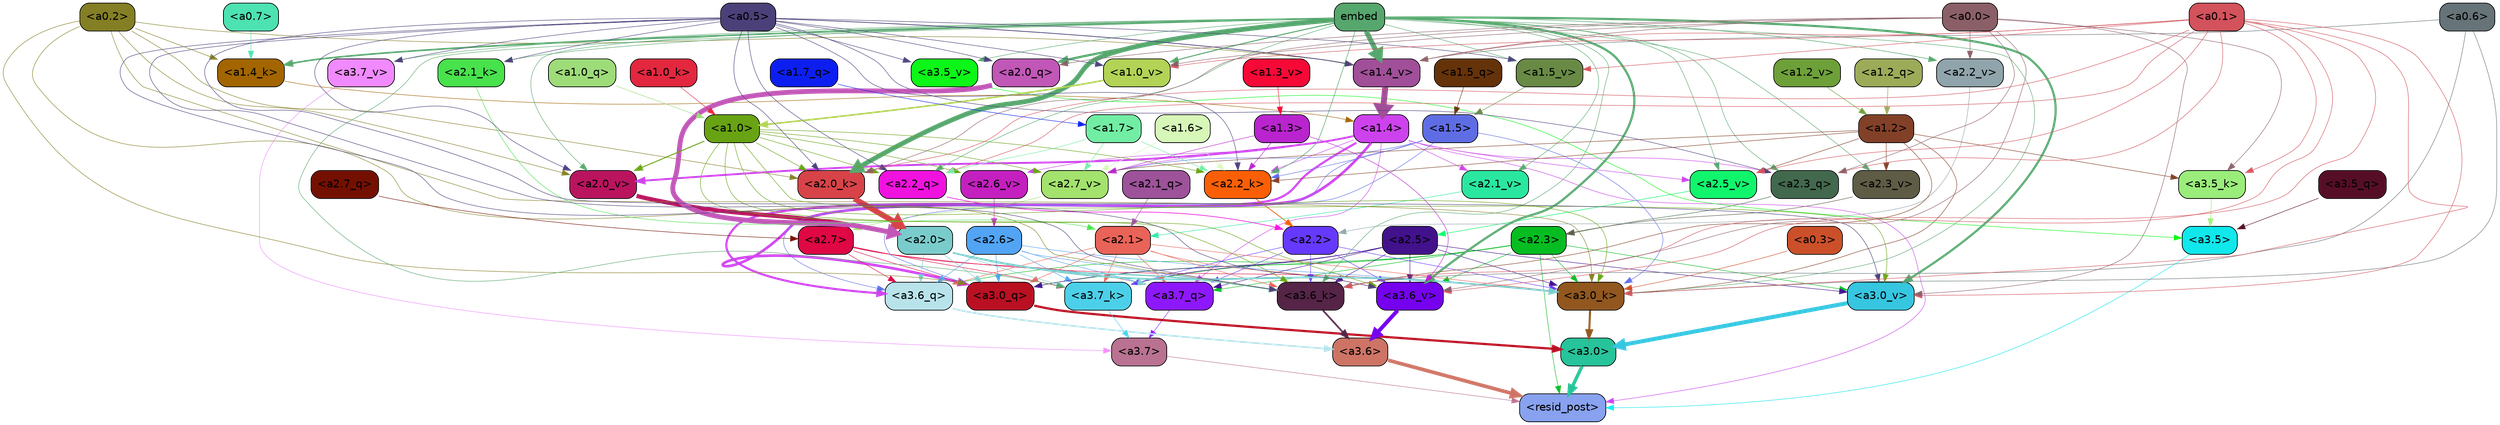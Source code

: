 strict digraph "" {
	graph [bgcolor=transparent,
		layout=dot,
		overlap=false,
		splines=true
	];
	"<a3.7>"	[color=black,
		fillcolor="#b97291",
		fontname=Helvetica,
		shape=box,
		style="filled, rounded"];
	"<resid_post>"	[color=black,
		fillcolor="#88a2ef",
		fontname=Helvetica,
		shape=box,
		style="filled, rounded"];
	"<a3.7>" -> "<resid_post>"	[color="#b97291",
		penwidth=0.6];
	"<a3.6>"	[color=black,
		fillcolor="#cd7465",
		fontname=Helvetica,
		shape=box,
		style="filled, rounded"];
	"<a3.6>" -> "<resid_post>"	[color="#cd7465",
		penwidth=4.646730065345764];
	"<a3.5>"	[color=black,
		fillcolor="#10e8ec",
		fontname=Helvetica,
		shape=box,
		style="filled, rounded"];
	"<a3.5>" -> "<resid_post>"	[color="#10e8ec",
		penwidth=0.6];
	"<a3.0>"	[color=black,
		fillcolor="#27c39a",
		fontname=Helvetica,
		shape=box,
		style="filled, rounded"];
	"<a3.0>" -> "<resid_post>"	[color="#27c39a",
		penwidth=4.323132634162903];
	"<a2.3>"	[color=black,
		fillcolor="#06bd21",
		fontname=Helvetica,
		shape=box,
		style="filled, rounded"];
	"<a2.3>" -> "<resid_post>"	[color="#06bd21",
		penwidth=0.6];
	"<a3.7_q>"	[color=black,
		fillcolor="#8e18fc",
		fontname=Helvetica,
		shape=box,
		style="filled, rounded"];
	"<a2.3>" -> "<a3.7_q>"	[color="#06bd21",
		penwidth=0.6];
	"<a3.6_q>"	[color=black,
		fillcolor="#b9e3eb",
		fontname=Helvetica,
		shape=box,
		style="filled, rounded"];
	"<a2.3>" -> "<a3.6_q>"	[color="#06bd21",
		penwidth=0.6];
	"<a3.0_q>"	[color=black,
		fillcolor="#b91022",
		fontname=Helvetica,
		shape=box,
		style="filled, rounded"];
	"<a2.3>" -> "<a3.0_q>"	[color="#06bd21",
		penwidth=0.6];
	"<a3.7_k>"	[color=black,
		fillcolor="#4cd0ea",
		fontname=Helvetica,
		shape=box,
		style="filled, rounded"];
	"<a2.3>" -> "<a3.7_k>"	[color="#06bd21",
		penwidth=0.6];
	"<a3.0_k>"	[color=black,
		fillcolor="#91571f",
		fontname=Helvetica,
		shape=box,
		style="filled, rounded"];
	"<a2.3>" -> "<a3.0_k>"	[color="#06bd21",
		penwidth=0.6];
	"<a3.6_v>"	[color=black,
		fillcolor="#7501ee",
		fontname=Helvetica,
		shape=box,
		style="filled, rounded"];
	"<a2.3>" -> "<a3.6_v>"	[color="#06bd21",
		penwidth=0.6];
	"<a3.0_v>"	[color=black,
		fillcolor="#36c6e0",
		fontname=Helvetica,
		shape=box,
		style="filled, rounded"];
	"<a2.3>" -> "<a3.0_v>"	[color="#06bd21",
		penwidth=0.6];
	"<a1.4>"	[color=black,
		fillcolor="#cd42ed",
		fontname=Helvetica,
		shape=box,
		style="filled, rounded"];
	"<a1.4>" -> "<resid_post>"	[color="#cd42ed",
		penwidth=0.6];
	"<a1.4>" -> "<a3.7_q>"	[color="#cd42ed",
		penwidth=0.6];
	"<a1.4>" -> "<a3.6_q>"	[color="#cd42ed",
		penwidth=2.700703263282776];
	"<a1.4>" -> "<a3.0_q>"	[color="#cd42ed",
		penwidth=3.34255850315094];
	"<a2.3_q>"	[color=black,
		fillcolor="#42694d",
		fontname=Helvetica,
		shape=box,
		style="filled, rounded"];
	"<a1.4>" -> "<a2.3_q>"	[color="#cd42ed",
		penwidth=0.6];
	"<a2.2_k>"	[color=black,
		fillcolor="#fa5f06",
		fontname=Helvetica,
		shape=box,
		style="filled, rounded"];
	"<a1.4>" -> "<a2.2_k>"	[color="#cd42ed",
		penwidth=0.6];
	"<a2.7_v>"	[color=black,
		fillcolor="#a3e26d",
		fontname=Helvetica,
		shape=box,
		style="filled, rounded"];
	"<a1.4>" -> "<a2.7_v>"	[color="#cd42ed",
		penwidth=0.6];
	"<a2.6_v>"	[color=black,
		fillcolor="#c420bf",
		fontname=Helvetica,
		shape=box,
		style="filled, rounded"];
	"<a1.4>" -> "<a2.6_v>"	[color="#cd42ed",
		penwidth=0.6];
	"<a2.5_v>"	[color=black,
		fillcolor="#11f56d",
		fontname=Helvetica,
		shape=box,
		style="filled, rounded"];
	"<a1.4>" -> "<a2.5_v>"	[color="#cd42ed",
		penwidth=0.6];
	"<a2.1_v>"	[color=black,
		fillcolor="#2ae7a0",
		fontname=Helvetica,
		shape=box,
		style="filled, rounded"];
	"<a1.4>" -> "<a2.1_v>"	[color="#cd42ed",
		penwidth=0.6];
	"<a2.0_v>"	[color=black,
		fillcolor="#ba145f",
		fontname=Helvetica,
		shape=box,
		style="filled, rounded"];
	"<a1.4>" -> "<a2.0_v>"	[color="#cd42ed",
		penwidth=2.387977123260498];
	"<a3.7_q>" -> "<a3.7>"	[color="#8e18fc",
		penwidth=0.6];
	"<a3.6_q>" -> "<a3.6>"	[color="#b9e3eb",
		penwidth=2.03758105635643];
	"<a3.5_q>"	[color=black,
		fillcolor="#560e27",
		fontname=Helvetica,
		shape=box,
		style="filled, rounded"];
	"<a3.5_q>" -> "<a3.5>"	[color="#560e27",
		penwidth=0.6];
	"<a3.0_q>" -> "<a3.0>"	[color="#b91022",
		penwidth=2.8638100624084473];
	"<a3.7_k>" -> "<a3.7>"	[color="#4cd0ea",
		penwidth=0.6];
	"<a3.6_k>"	[color=black,
		fillcolor="#552447",
		fontname=Helvetica,
		shape=box,
		style="filled, rounded"];
	"<a3.6_k>" -> "<a3.6>"	[color="#552447",
		penwidth=2.174198240041733];
	"<a3.5_k>"	[color=black,
		fillcolor="#9aec7b",
		fontname=Helvetica,
		shape=box,
		style="filled, rounded"];
	"<a3.5_k>" -> "<a3.5>"	[color="#9aec7b",
		penwidth=0.6];
	"<a3.0_k>" -> "<a3.0>"	[color="#91571f",
		penwidth=2.6274144649505615];
	"<a3.7_v>"	[color=black,
		fillcolor="#f08afe",
		fontname=Helvetica,
		shape=box,
		style="filled, rounded"];
	"<a3.7_v>" -> "<a3.7>"	[color="#f08afe",
		penwidth=0.6];
	"<a3.6_v>" -> "<a3.6>"	[color="#7501ee",
		penwidth=5.002329230308533];
	"<a3.5_v>"	[color=black,
		fillcolor="#0cf617",
		fontname=Helvetica,
		shape=box,
		style="filled, rounded"];
	"<a3.5_v>" -> "<a3.5>"	[color="#0cf617",
		penwidth=0.6];
	"<a3.0_v>" -> "<a3.0>"	[color="#36c6e0",
		penwidth=5.188832879066467];
	"<a2.7>"	[color=black,
		fillcolor="#df0744",
		fontname=Helvetica,
		shape=box,
		style="filled, rounded"];
	"<a2.7>" -> "<a3.7_q>"	[color="#df0744",
		penwidth=0.6];
	"<a2.7>" -> "<a3.6_q>"	[color="#df0744",
		penwidth=0.6];
	"<a2.7>" -> "<a3.0_q>"	[color="#df0744",
		penwidth=0.6];
	"<a2.7>" -> "<a3.7_k>"	[color="#df0744",
		penwidth=0.6];
	"<a2.7>" -> "<a3.0_k>"	[color="#df0744",
		penwidth=0.6];
	"<a2.6>"	[color=black,
		fillcolor="#52a4f4",
		fontname=Helvetica,
		shape=box,
		style="filled, rounded"];
	"<a2.6>" -> "<a3.7_q>"	[color="#52a4f4",
		penwidth=0.6];
	"<a2.6>" -> "<a3.6_q>"	[color="#52a4f4",
		penwidth=0.6];
	"<a2.6>" -> "<a3.0_q>"	[color="#52a4f4",
		penwidth=0.6];
	"<a2.6>" -> "<a3.7_k>"	[color="#52a4f4",
		penwidth=0.6];
	"<a2.6>" -> "<a3.6_k>"	[color="#52a4f4",
		penwidth=0.6];
	"<a2.6>" -> "<a3.0_k>"	[color="#52a4f4",
		penwidth=0.6];
	"<a2.5>"	[color=black,
		fillcolor="#42118c",
		fontname=Helvetica,
		shape=box,
		style="filled, rounded"];
	"<a2.5>" -> "<a3.7_q>"	[color="#42118c",
		penwidth=0.6];
	"<a2.5>" -> "<a3.0_q>"	[color="#42118c",
		penwidth=0.6];
	"<a2.5>" -> "<a3.7_k>"	[color="#42118c",
		penwidth=0.6];
	"<a2.5>" -> "<a3.6_k>"	[color="#42118c",
		penwidth=0.6];
	"<a2.5>" -> "<a3.0_k>"	[color="#42118c",
		penwidth=0.6];
	"<a2.5>" -> "<a3.6_v>"	[color="#42118c",
		penwidth=0.6];
	"<a2.5>" -> "<a3.0_v>"	[color="#42118c",
		penwidth=0.6];
	"<a2.2>"	[color=black,
		fillcolor="#6639fe",
		fontname=Helvetica,
		shape=box,
		style="filled, rounded"];
	"<a2.2>" -> "<a3.7_q>"	[color="#6639fe",
		penwidth=0.6];
	"<a2.2>" -> "<a3.7_k>"	[color="#6639fe",
		penwidth=0.6];
	"<a2.2>" -> "<a3.6_k>"	[color="#6639fe",
		penwidth=0.6];
	"<a2.2>" -> "<a3.0_k>"	[color="#6639fe",
		penwidth=0.6];
	"<a2.2>" -> "<a3.6_v>"	[color="#6639fe",
		penwidth=0.6];
	"<a2.1>"	[color=black,
		fillcolor="#e96358",
		fontname=Helvetica,
		shape=box,
		style="filled, rounded"];
	"<a2.1>" -> "<a3.7_q>"	[color="#e96358",
		penwidth=0.6];
	"<a2.1>" -> "<a3.6_q>"	[color="#e96358",
		penwidth=0.6];
	"<a2.1>" -> "<a3.0_q>"	[color="#e96358",
		penwidth=0.6];
	"<a2.1>" -> "<a3.7_k>"	[color="#e96358",
		penwidth=0.6];
	"<a2.1>" -> "<a3.6_k>"	[color="#e96358",
		penwidth=0.6];
	"<a2.1>" -> "<a3.0_k>"	[color="#e96358",
		penwidth=0.6];
	"<a2.1>" -> "<a3.6_v>"	[color="#e96358",
		penwidth=0.6];
	"<a2.0>"	[color=black,
		fillcolor="#7acccc",
		fontname=Helvetica,
		shape=box,
		style="filled, rounded"];
	"<a2.0>" -> "<a3.7_q>"	[color="#7acccc",
		penwidth=0.6];
	"<a2.0>" -> "<a3.6_q>"	[color="#7acccc",
		penwidth=0.6];
	"<a2.0>" -> "<a3.0_q>"	[color="#7acccc",
		penwidth=0.6];
	"<a2.0>" -> "<a3.7_k>"	[color="#7acccc",
		penwidth=0.6];
	"<a2.0>" -> "<a3.6_k>"	[color="#7acccc",
		penwidth=1.6454488784074783];
	"<a2.0>" -> "<a3.0_k>"	[color="#7acccc",
		penwidth=2.2218968719244003];
	"<a1.5>"	[color=black,
		fillcolor="#5f6de5",
		fontname=Helvetica,
		shape=box,
		style="filled, rounded"];
	"<a1.5>" -> "<a3.6_q>"	[color="#5f6de5",
		penwidth=0.6];
	"<a1.5>" -> "<a3.0_q>"	[color="#5f6de5",
		penwidth=0.6];
	"<a1.5>" -> "<a3.0_k>"	[color="#5f6de5",
		penwidth=0.6];
	"<a1.5>" -> "<a2.2_k>"	[color="#5f6de5",
		penwidth=0.6];
	"<a1.5>" -> "<a2.7_v>"	[color="#5f6de5",
		penwidth=0.6];
	"<a0.2>"	[color=black,
		fillcolor="#847f24",
		fontname=Helvetica,
		shape=box,
		style="filled, rounded"];
	"<a0.2>" -> "<a3.0_q>"	[color="#847f24",
		penwidth=0.6];
	"<a0.2>" -> "<a3.6_k>"	[color="#847f24",
		penwidth=0.6];
	"<a0.2>" -> "<a3.0_k>"	[color="#847f24",
		penwidth=0.6];
	"<a2.0_k>"	[color=black,
		fillcolor="#d74348",
		fontname=Helvetica,
		shape=box,
		style="filled, rounded"];
	"<a0.2>" -> "<a2.0_k>"	[color="#847f24",
		penwidth=0.6];
	"<a0.2>" -> "<a2.0_v>"	[color="#847f24",
		penwidth=0.6];
	"<a1.4_k>"	[color=black,
		fillcolor="#a26500",
		fontname=Helvetica,
		shape=box,
		style="filled, rounded"];
	"<a0.2>" -> "<a1.4_k>"	[color="#847f24",
		penwidth=0.6];
	"<a1.4_v>"	[color=black,
		fillcolor="#a04f98",
		fontname=Helvetica,
		shape=box,
		style="filled, rounded"];
	"<a0.2>" -> "<a1.4_v>"	[color="#847f24",
		penwidth=0.6];
	embed	[color=black,
		fillcolor="#56a76e",
		fontname=Helvetica,
		shape=box,
		style="filled, rounded"];
	embed -> "<a3.7_k>"	[color="#56a76e",
		penwidth=0.6];
	embed -> "<a3.6_k>"	[color="#56a76e",
		penwidth=0.6];
	embed -> "<a3.0_k>"	[color="#56a76e",
		penwidth=0.6];
	embed -> "<a3.7_v>"	[color="#56a76e",
		penwidth=0.6];
	embed -> "<a3.6_v>"	[color="#56a76e",
		penwidth=2.8301228284835815];
	embed -> "<a3.5_v>"	[color="#56a76e",
		penwidth=0.6];
	embed -> "<a3.0_v>"	[color="#56a76e",
		penwidth=2.7660785913467407];
	embed -> "<a2.3_q>"	[color="#56a76e",
		penwidth=0.6];
	"<a2.2_q>"	[color=black,
		fillcolor="#f012df",
		fontname=Helvetica,
		shape=box,
		style="filled, rounded"];
	embed -> "<a2.2_q>"	[color="#56a76e",
		penwidth=0.6];
	"<a2.0_q>"	[color=black,
		fillcolor="#c157b7",
		fontname=Helvetica,
		shape=box,
		style="filled, rounded"];
	embed -> "<a2.0_q>"	[color="#56a76e",
		penwidth=2.918822765350342];
	embed -> "<a2.2_k>"	[color="#56a76e",
		penwidth=0.7099294662475586];
	"<a2.1_k>"	[color=black,
		fillcolor="#47e24c",
		fontname=Helvetica,
		shape=box,
		style="filled, rounded"];
	embed -> "<a2.1_k>"	[color="#56a76e",
		penwidth=0.6];
	embed -> "<a2.0_k>"	[color="#56a76e",
		penwidth=6.075345039367676];
	embed -> "<a2.5_v>"	[color="#56a76e",
		penwidth=0.6];
	"<a2.3_v>"	[color=black,
		fillcolor="#5f5c46",
		fontname=Helvetica,
		shape=box,
		style="filled, rounded"];
	embed -> "<a2.3_v>"	[color="#56a76e",
		penwidth=0.6];
	"<a2.2_v>"	[color=black,
		fillcolor="#90a4ab",
		fontname=Helvetica,
		shape=box,
		style="filled, rounded"];
	embed -> "<a2.2_v>"	[color="#56a76e",
		penwidth=0.6909599304199219];
	embed -> "<a2.1_v>"	[color="#56a76e",
		penwidth=0.6];
	embed -> "<a2.0_v>"	[color="#56a76e",
		penwidth=0.6];
	embed -> "<a1.4_k>"	[color="#56a76e",
		penwidth=2.043105125427246];
	"<a1.5_v>"	[color=black,
		fillcolor="#688a45",
		fontname=Helvetica,
		shape=box,
		style="filled, rounded"];
	embed -> "<a1.5_v>"	[color="#56a76e",
		penwidth=0.6];
	embed -> "<a1.4_v>"	[color="#56a76e",
		penwidth=6.46385931968689];
	"<a1.0_v>"	[color=black,
		fillcolor="#b2d355",
		fontname=Helvetica,
		shape=box,
		style="filled, rounded"];
	embed -> "<a1.0_v>"	[color="#56a76e",
		penwidth=1.273291826248169];
	"<a1.2>"	[color=black,
		fillcolor="#824028",
		fontname=Helvetica,
		shape=box,
		style="filled, rounded"];
	"<a1.2>" -> "<a3.6_k>"	[color="#824028",
		penwidth=0.6];
	"<a1.2>" -> "<a3.5_k>"	[color="#824028",
		penwidth=0.6];
	"<a1.2>" -> "<a3.0_k>"	[color="#824028",
		penwidth=0.6];
	"<a1.2>" -> "<a2.2_k>"	[color="#824028",
		penwidth=0.6];
	"<a1.2>" -> "<a2.7_v>"	[color="#824028",
		penwidth=0.6];
	"<a1.2>" -> "<a2.5_v>"	[color="#824028",
		penwidth=0.6];
	"<a1.2>" -> "<a2.3_v>"	[color="#824028",
		penwidth=0.6];
	"<a1.0>"	[color=black,
		fillcolor="#68a313",
		fontname=Helvetica,
		shape=box,
		style="filled, rounded"];
	"<a1.0>" -> "<a3.6_k>"	[color="#68a313",
		penwidth=0.6];
	"<a1.0>" -> "<a3.0_k>"	[color="#68a313",
		penwidth=0.6];
	"<a1.0>" -> "<a3.6_v>"	[color="#68a313",
		penwidth=0.6];
	"<a1.0>" -> "<a3.0_v>"	[color="#68a313",
		penwidth=0.6];
	"<a1.0>" -> "<a2.2_q>"	[color="#68a313",
		penwidth=0.6];
	"<a1.0>" -> "<a2.2_k>"	[color="#68a313",
		penwidth=0.6];
	"<a1.0>" -> "<a2.0_k>"	[color="#68a313",
		penwidth=0.6];
	"<a1.0>" -> "<a2.7_v>"	[color="#68a313",
		penwidth=0.6];
	"<a1.0>" -> "<a2.6_v>"	[color="#68a313",
		penwidth=0.6];
	"<a1.0>" -> "<a2.0_v>"	[color="#68a313",
		penwidth=1.2435333728790283];
	"<a0.6>"	[color=black,
		fillcolor="#667378",
		fontname=Helvetica,
		shape=box,
		style="filled, rounded"];
	"<a0.6>" -> "<a3.6_k>"	[color="#667378",
		penwidth=0.6];
	"<a0.6>" -> "<a3.0_k>"	[color="#667378",
		penwidth=0.6];
	"<a0.6>" -> "<a1.4_v>"	[color="#667378",
		penwidth=0.6];
	"<a0.5>"	[color=black,
		fillcolor="#4b4079",
		fontname=Helvetica,
		shape=box,
		style="filled, rounded"];
	"<a0.5>" -> "<a3.6_k>"	[color="#4b4079",
		penwidth=0.6];
	"<a0.5>" -> "<a3.7_v>"	[color="#4b4079",
		penwidth=0.6];
	"<a0.5>" -> "<a3.6_v>"	[color="#4b4079",
		penwidth=0.6];
	"<a0.5>" -> "<a3.5_v>"	[color="#4b4079",
		penwidth=0.6];
	"<a0.5>" -> "<a3.0_v>"	[color="#4b4079",
		penwidth=0.6124261617660522];
	"<a0.5>" -> "<a2.3_q>"	[color="#4b4079",
		penwidth=0.6];
	"<a0.5>" -> "<a2.2_q>"	[color="#4b4079",
		penwidth=0.6];
	"<a0.5>" -> "<a2.0_q>"	[color="#4b4079",
		penwidth=0.6];
	"<a0.5>" -> "<a2.2_k>"	[color="#4b4079",
		penwidth=0.6];
	"<a0.5>" -> "<a2.1_k>"	[color="#4b4079",
		penwidth=0.6];
	"<a0.5>" -> "<a2.0_k>"	[color="#4b4079",
		penwidth=0.6112704277038574];
	"<a0.5>" -> "<a2.0_v>"	[color="#4b4079",
		penwidth=0.6];
	"<a0.5>" -> "<a1.5_v>"	[color="#4b4079",
		penwidth=0.6];
	"<a0.5>" -> "<a1.4_v>"	[color="#4b4079",
		penwidth=0.9145197868347168];
	"<a0.5>" -> "<a1.0_v>"	[color="#4b4079",
		penwidth=0.6];
	"<a0.1>"	[color=black,
		fillcolor="#d3525b",
		fontname=Helvetica,
		shape=box,
		style="filled, rounded"];
	"<a0.1>" -> "<a3.6_k>"	[color="#d3525b",
		penwidth=0.6];
	"<a0.1>" -> "<a3.5_k>"	[color="#d3525b",
		penwidth=0.6];
	"<a0.1>" -> "<a3.0_k>"	[color="#d3525b",
		penwidth=0.6];
	"<a0.1>" -> "<a3.6_v>"	[color="#d3525b",
		penwidth=0.6];
	"<a0.1>" -> "<a3.0_v>"	[color="#d3525b",
		penwidth=0.6];
	"<a0.1>" -> "<a2.3_q>"	[color="#d3525b",
		penwidth=0.6];
	"<a0.1>" -> "<a2.2_q>"	[color="#d3525b",
		penwidth=0.6];
	"<a0.1>" -> "<a2.0_k>"	[color="#d3525b",
		penwidth=0.6];
	"<a0.1>" -> "<a2.5_v>"	[color="#d3525b",
		penwidth=0.6];
	"<a0.1>" -> "<a1.5_v>"	[color="#d3525b",
		penwidth=0.6];
	"<a0.1>" -> "<a1.4_v>"	[color="#d3525b",
		penwidth=0.6];
	"<a0.1>" -> "<a1.0_v>"	[color="#d3525b",
		penwidth=0.6];
	"<a0.0>"	[color=black,
		fillcolor="#8b5f68",
		fontname=Helvetica,
		shape=box,
		style="filled, rounded"];
	"<a0.0>" -> "<a3.5_k>"	[color="#8b5f68",
		penwidth=0.6];
	"<a0.0>" -> "<a3.6_v>"	[color="#8b5f68",
		penwidth=0.6];
	"<a0.0>" -> "<a3.0_v>"	[color="#8b5f68",
		penwidth=0.6];
	"<a0.0>" -> "<a2.3_q>"	[color="#8b5f68",
		penwidth=0.6];
	"<a0.0>" -> "<a2.0_q>"	[color="#8b5f68",
		penwidth=0.6];
	"<a0.0>" -> "<a2.0_k>"	[color="#8b5f68",
		penwidth=0.6];
	"<a0.0>" -> "<a2.2_v>"	[color="#8b5f68",
		penwidth=0.6];
	"<a0.0>" -> "<a1.4_v>"	[color="#8b5f68",
		penwidth=0.6];
	"<a0.0>" -> "<a1.0_v>"	[color="#8b5f68",
		penwidth=0.6];
	"<a0.3>"	[color=black,
		fillcolor="#cb5029",
		fontname=Helvetica,
		shape=box,
		style="filled, rounded"];
	"<a0.3>" -> "<a3.0_k>"	[color="#cb5029",
		penwidth=0.6];
	"<a1.3>"	[color=black,
		fillcolor="#b924ce",
		fontname=Helvetica,
		shape=box,
		style="filled, rounded"];
	"<a1.3>" -> "<a3.6_v>"	[color="#b924ce",
		penwidth=0.6];
	"<a1.3>" -> "<a2.2_k>"	[color="#b924ce",
		penwidth=0.6];
	"<a1.3>" -> "<a2.7_v>"	[color="#b924ce",
		penwidth=0.6];
	"<a2.7_q>"	[color=black,
		fillcolor="#741002",
		fontname=Helvetica,
		shape=box,
		style="filled, rounded"];
	"<a2.7_q>" -> "<a2.7>"	[color="#741002",
		penwidth=0.6];
	"<a2.3_q>" -> "<a2.3>"	[color="#42694d",
		penwidth=0.6];
	"<a2.2_q>" -> "<a2.2>"	[color="#f012df",
		penwidth=0.8114519119262695];
	"<a2.1_q>"	[color=black,
		fillcolor="#9d529a",
		fontname=Helvetica,
		shape=box,
		style="filled, rounded"];
	"<a2.1_q>" -> "<a2.1>"	[color="#9d529a",
		penwidth=0.6];
	"<a2.0_q>" -> "<a2.0>"	[color="#c157b7",
		penwidth=6.2323237657547];
	"<a2.2_k>" -> "<a2.2>"	[color="#fa5f06",
		penwidth=0.9331893920898438];
	"<a2.1_k>" -> "<a2.1>"	[color="#47e24c",
		penwidth=0.6];
	"<a2.0_k>" -> "<a2.0>"	[color="#d74348",
		penwidth=7.158664226531982];
	"<a2.7_v>" -> "<a2.7>"	[color="#a3e26d",
		penwidth=0.6];
	"<a2.6_v>" -> "<a2.6>"	[color="#c420bf",
		penwidth=0.6];
	"<a2.5_v>" -> "<a2.5>"	[color="#11f56d",
		penwidth=0.6657319068908691];
	"<a2.3_v>" -> "<a2.3>"	[color="#5f5c46",
		penwidth=0.6];
	"<a2.2_v>" -> "<a2.2>"	[color="#90a4ab",
		penwidth=0.6];
	"<a2.1_v>" -> "<a2.1>"	[color="#2ae7a0",
		penwidth=0.6];
	"<a2.0_v>" -> "<a2.0>"	[color="#ba145f",
		penwidth=5.380099236965179];
	"<a1.7>"	[color=black,
		fillcolor="#72eda4",
		fontname=Helvetica,
		shape=box,
		style="filled, rounded"];
	"<a1.7>" -> "<a2.2_q>"	[color="#72eda4",
		penwidth=0.6];
	"<a1.7>" -> "<a2.2_k>"	[color="#72eda4",
		penwidth=0.6];
	"<a1.7>" -> "<a2.7_v>"	[color="#72eda4",
		penwidth=0.6];
	"<a1.6>"	[color=black,
		fillcolor="#d6f7b8",
		fontname=Helvetica,
		shape=box,
		style="filled, rounded"];
	"<a1.6>" -> "<a2.2_k>"	[color="#d6f7b8",
		penwidth=0.6];
	"<a1.6>" -> "<a2.7_v>"	[color="#d6f7b8",
		penwidth=0.6];
	"<a1.7_q>"	[color=black,
		fillcolor="#0d1ff0",
		fontname=Helvetica,
		shape=box,
		style="filled, rounded"];
	"<a1.7_q>" -> "<a1.7>"	[color="#0d1ff0",
		penwidth=0.6];
	"<a1.5_q>"	[color=black,
		fillcolor="#653309",
		fontname=Helvetica,
		shape=box,
		style="filled, rounded"];
	"<a1.5_q>" -> "<a1.5>"	[color="#653309",
		penwidth=0.6];
	"<a1.2_q>"	[color=black,
		fillcolor="#9cab58",
		fontname=Helvetica,
		shape=box,
		style="filled, rounded"];
	"<a1.2_q>" -> "<a1.2>"	[color="#9cab58",
		penwidth=0.6965713500976562];
	"<a1.0_q>"	[color=black,
		fillcolor="#9edc79",
		fontname=Helvetica,
		shape=box,
		style="filled, rounded"];
	"<a1.0_q>" -> "<a1.0>"	[color="#9edc79",
		penwidth=0.6];
	"<a1.4_k>" -> "<a1.4>"	[color="#a26500",
		penwidth=0.6];
	"<a1.0_k>"	[color=black,
		fillcolor="#e3273f",
		fontname=Helvetica,
		shape=box,
		style="filled, rounded"];
	"<a1.0_k>" -> "<a1.0>"	[color="#e3273f",
		penwidth=0.6];
	"<a1.5_v>" -> "<a1.5>"	[color="#688a45",
		penwidth=0.6];
	"<a1.4_v>" -> "<a1.4>"	[color="#a04f98",
		penwidth=7.649995803833008];
	"<a1.3_v>"	[color=black,
		fillcolor="#f60936",
		fontname=Helvetica,
		shape=box,
		style="filled, rounded"];
	"<a1.3_v>" -> "<a1.3>"	[color="#f60936",
		penwidth=0.6];
	"<a1.2_v>"	[color=black,
		fillcolor="#6ea039",
		fontname=Helvetica,
		shape=box,
		style="filled, rounded"];
	"<a1.2_v>" -> "<a1.2>"	[color="#6ea039",
		penwidth=0.6];
	"<a1.0_v>" -> "<a1.0>"	[color="#b2d355",
		penwidth=2.050852060317993];
	"<a0.7>"	[color=black,
		fillcolor="#4de2b1",
		fontname=Helvetica,
		shape=box,
		style="filled, rounded"];
	"<a0.7>" -> "<a1.4_k>"	[color="#4de2b1",
		penwidth=0.6];
}
